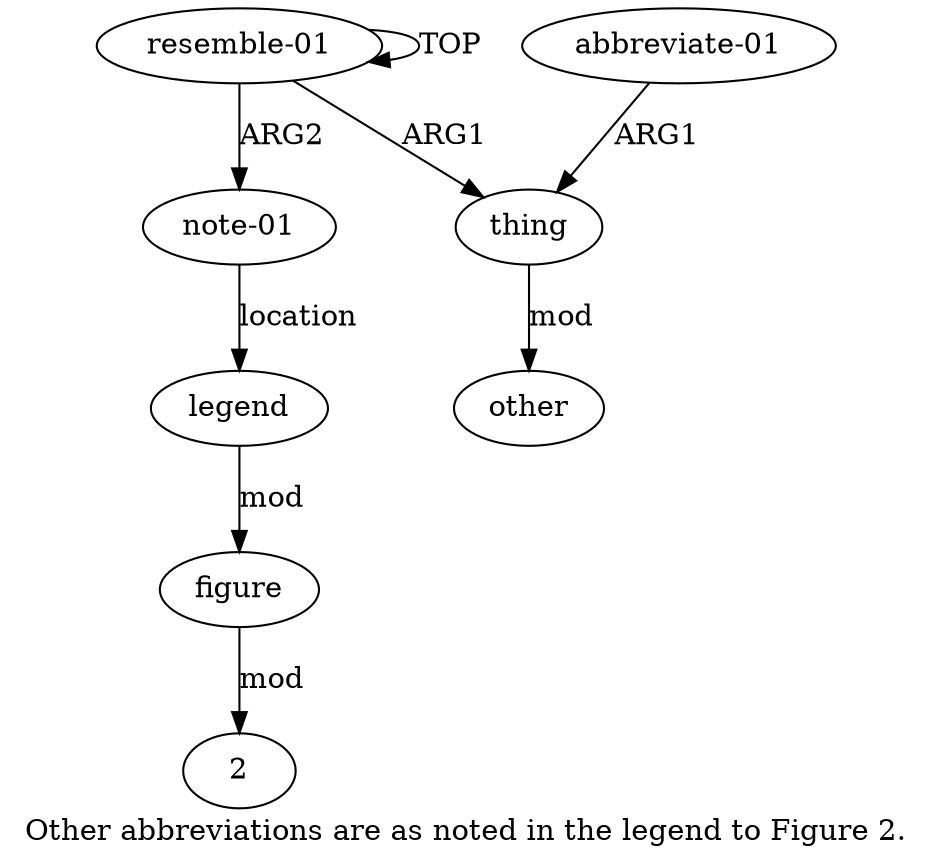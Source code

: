 digraph  {
	graph [label="Other abbreviations are as noted in the legend to Figure 2."];
	node [label="\N"];
	"a6 2"	 [color=black,
		gold_ind=-1,
		gold_label=2,
		label=2,
		test_ind=-1,
		test_label=2];
	a1	 [color=black,
		gold_ind=1,
		gold_label=thing,
		label=thing,
		test_ind=1,
		test_label=thing];
	a3	 [color=black,
		gold_ind=3,
		gold_label=other,
		label=other,
		test_ind=3,
		test_label=other];
	a1 -> a3 [key=0,
	color=black,
	gold_label=mod,
	label=mod,
	test_label=mod];
a0 [color=black,
	gold_ind=0,
	gold_label="resemble-01",
	label="resemble-01",
	test_ind=0,
	test_label="resemble-01"];
a0 -> a1 [key=0,
color=black,
gold_label=ARG1,
label=ARG1,
test_label=ARG1];
a0 -> a0 [key=0,
color=black,
gold_label=TOP,
label=TOP,
test_label=TOP];
a4 [color=black,
gold_ind=4,
gold_label="note-01",
label="note-01",
test_ind=4,
test_label="note-01"];
a0 -> a4 [key=0,
color=black,
gold_label=ARG2,
label=ARG2,
test_label=ARG2];
a2 [color=black,
gold_ind=2,
gold_label="abbreviate-01",
label="abbreviate-01",
test_ind=2,
test_label="abbreviate-01"];
a2 -> a1 [key=0,
color=black,
gold_label=ARG1,
label=ARG1,
test_label=ARG1];
a5 [color=black,
gold_ind=5,
gold_label=legend,
label=legend,
test_ind=5,
test_label=legend];
a6 [color=black,
gold_ind=6,
gold_label=figure,
label=figure,
test_ind=6,
test_label=figure];
a5 -> a6 [key=0,
color=black,
gold_label=mod,
label=mod,
test_label=mod];
a4 -> a5 [key=0,
color=black,
gold_label=location,
label=location,
test_label=location];
a6 -> "a6 2" [key=0,
color=black,
gold_label=mod,
label=mod,
test_label=mod];
}
